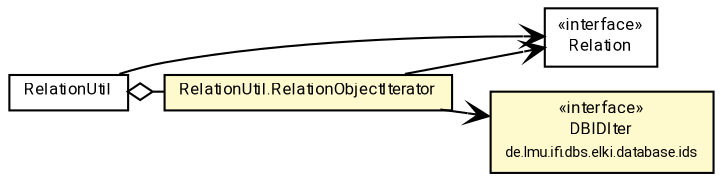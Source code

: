 #!/usr/local/bin/dot
#
# Class diagram 
# Generated by UMLGraph version R5_7_2-60-g0e99a6 (http://www.spinellis.gr/umlgraph/)
#

digraph G {
	graph [fontnames="svg"]
	edge [fontname="Roboto",fontsize=7,labelfontname="Roboto",labelfontsize=7,color="black"];
	node [fontname="Roboto",fontcolor="black",fontsize=8,shape=plaintext,margin=0,width=0,height=0];
	nodesep=0.15;
	ranksep=0.25;
	rankdir=LR;
	// de.lmu.ifi.dbs.elki.database.relation.RelationUtil
	c8895297 [label=<<table title="de.lmu.ifi.dbs.elki.database.relation.RelationUtil" border="0" cellborder="1" cellspacing="0" cellpadding="2" href="RelationUtil.html" target="_parent">
		<tr><td><table border="0" cellspacing="0" cellpadding="1">
		<tr><td align="center" balign="center"> <font face="Roboto">RelationUtil</font> </td></tr>
		</table></td></tr>
		</table>>, URL="RelationUtil.html"];
	// de.lmu.ifi.dbs.elki.database.relation.RelationUtil.RelationObjectIterator<O>
	c8895298 [label=<<table title="de.lmu.ifi.dbs.elki.database.relation.RelationUtil.RelationObjectIterator" border="0" cellborder="1" cellspacing="0" cellpadding="2" bgcolor="lemonChiffon" href="RelationUtil.RelationObjectIterator.html" target="_parent">
		<tr><td><table border="0" cellspacing="0" cellpadding="1">
		<tr><td align="center" balign="center"> <font face="Roboto">RelationUtil.RelationObjectIterator</font> </td></tr>
		</table></td></tr>
		</table>>, URL="RelationUtil.RelationObjectIterator.html"];
	// de.lmu.ifi.dbs.elki.database.relation.Relation<O>
	c8895304 [label=<<table title="de.lmu.ifi.dbs.elki.database.relation.Relation" border="0" cellborder="1" cellspacing="0" cellpadding="2" href="Relation.html" target="_parent">
		<tr><td><table border="0" cellspacing="0" cellpadding="1">
		<tr><td align="center" balign="center"> &#171;interface&#187; </td></tr>
		<tr><td align="center" balign="center"> <font face="Roboto">Relation</font> </td></tr>
		</table></td></tr>
		</table>>, URL="Relation.html"];
	// de.lmu.ifi.dbs.elki.database.ids.DBIDIter
	c8895454 [label=<<table title="de.lmu.ifi.dbs.elki.database.ids.DBIDIter" border="0" cellborder="1" cellspacing="0" cellpadding="2" bgcolor="LemonChiffon" href="../ids/DBIDIter.html" target="_parent">
		<tr><td><table border="0" cellspacing="0" cellpadding="1">
		<tr><td align="center" balign="center"> &#171;interface&#187; </td></tr>
		<tr><td align="center" balign="center"> <font face="Roboto">DBIDIter</font> </td></tr>
		<tr><td align="center" balign="center"> <font face="Roboto" point-size="7.0">de.lmu.ifi.dbs.elki.database.ids</font> </td></tr>
		</table></td></tr>
		</table>>, URL="../ids/DBIDIter.html"];
	// de.lmu.ifi.dbs.elki.database.relation.RelationUtil has de.lmu.ifi.dbs.elki.database.relation.RelationUtil.RelationObjectIterator<O>
	c8895297 -> c8895298 [arrowhead=none,arrowtail=ediamond,dir=back,weight=4];
	// de.lmu.ifi.dbs.elki.database.relation.RelationUtil navassoc de.lmu.ifi.dbs.elki.database.relation.Relation<O>
	c8895297 -> c8895304 [arrowhead=open,weight=1];
	// de.lmu.ifi.dbs.elki.database.relation.RelationUtil.RelationObjectIterator<O> navassoc de.lmu.ifi.dbs.elki.database.ids.DBIDIter
	c8895298 -> c8895454 [arrowhead=open,weight=1];
	// de.lmu.ifi.dbs.elki.database.relation.RelationUtil.RelationObjectIterator<O> navassoc de.lmu.ifi.dbs.elki.database.relation.Relation<O>
	c8895298 -> c8895304 [arrowhead=open,weight=1];
}

